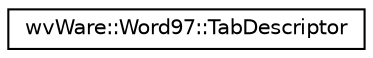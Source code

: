 digraph "类继承关系图"
{
  edge [fontname="Helvetica",fontsize="10",labelfontname="Helvetica",labelfontsize="10"];
  node [fontname="Helvetica",fontsize="10",shape=record];
  rankdir="LR";
  Node0 [label="wvWare::Word97::TabDescriptor",height=0.2,width=0.4,color="black", fillcolor="white", style="filled",URL="$structwv_ware_1_1_word97_1_1_tab_descriptor.html"];
}
